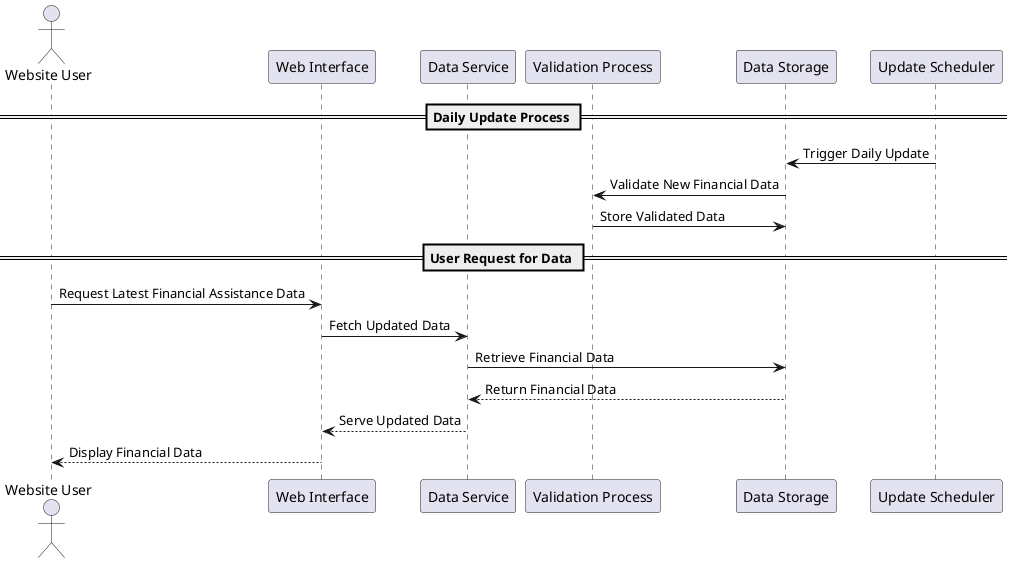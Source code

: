 @startuml
actor "Website User" as user
participant "Web Interface" as web
participant "Data Service" as service
participant "Validation Process" as validation
participant "Data Storage" as storage
participant "Update Scheduler" as scheduler

== Daily Update Process ==
scheduler -> storage : Trigger Daily Update
storage -> validation : Validate New Financial Data
validation -> storage : Store Validated Data

== User Request for Data ==
user -> web : Request Latest Financial Assistance Data
web -> service : Fetch Updated Data
service -> storage : Retrieve Financial Data
storage --> service : Return Financial Data
service --> web : Serve Updated Data
web --> user : Display Financial Data
@enduml